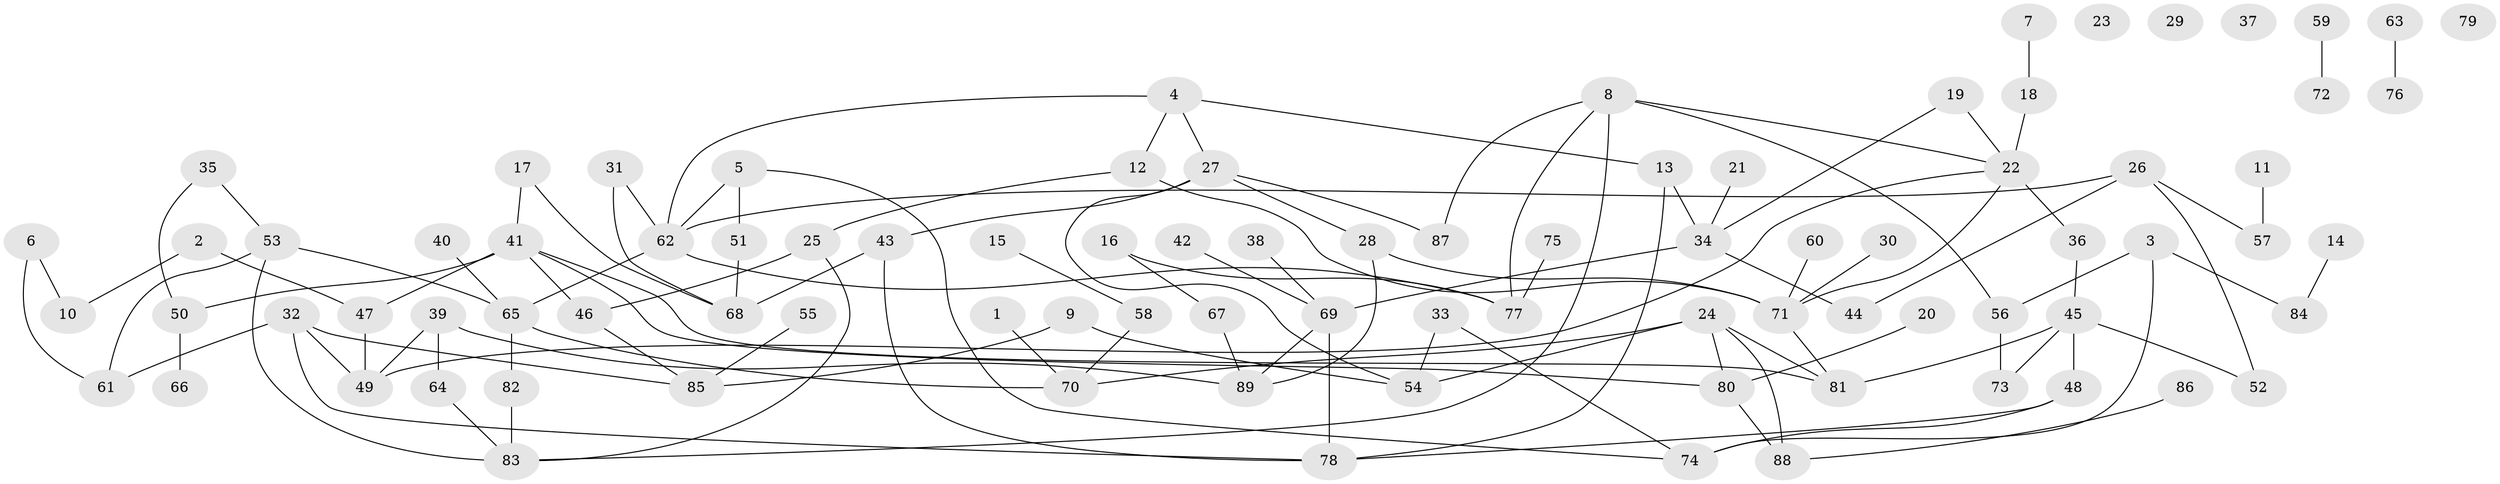 // coarse degree distribution, {1: 0.38461538461538464, 2: 0.15384615384615385, 0: 0.23076923076923078, 3: 0.038461538461538464, 4: 0.07692307692307693, 5: 0.038461538461538464, 11: 0.038461538461538464, 7: 0.038461538461538464}
// Generated by graph-tools (version 1.1) at 2025/44/03/04/25 21:44:16]
// undirected, 89 vertices, 118 edges
graph export_dot {
graph [start="1"]
  node [color=gray90,style=filled];
  1;
  2;
  3;
  4;
  5;
  6;
  7;
  8;
  9;
  10;
  11;
  12;
  13;
  14;
  15;
  16;
  17;
  18;
  19;
  20;
  21;
  22;
  23;
  24;
  25;
  26;
  27;
  28;
  29;
  30;
  31;
  32;
  33;
  34;
  35;
  36;
  37;
  38;
  39;
  40;
  41;
  42;
  43;
  44;
  45;
  46;
  47;
  48;
  49;
  50;
  51;
  52;
  53;
  54;
  55;
  56;
  57;
  58;
  59;
  60;
  61;
  62;
  63;
  64;
  65;
  66;
  67;
  68;
  69;
  70;
  71;
  72;
  73;
  74;
  75;
  76;
  77;
  78;
  79;
  80;
  81;
  82;
  83;
  84;
  85;
  86;
  87;
  88;
  89;
  1 -- 70;
  2 -- 10;
  2 -- 47;
  3 -- 56;
  3 -- 74;
  3 -- 84;
  4 -- 12;
  4 -- 13;
  4 -- 27;
  4 -- 62;
  5 -- 51;
  5 -- 62;
  5 -- 74;
  6 -- 10;
  6 -- 61;
  7 -- 18;
  8 -- 22;
  8 -- 56;
  8 -- 77;
  8 -- 83;
  8 -- 87;
  9 -- 54;
  9 -- 85;
  11 -- 57;
  12 -- 25;
  12 -- 71;
  13 -- 34;
  13 -- 78;
  14 -- 84;
  15 -- 58;
  16 -- 67;
  16 -- 77;
  17 -- 41;
  17 -- 68;
  18 -- 22;
  19 -- 22;
  19 -- 34;
  20 -- 80;
  21 -- 34;
  22 -- 36;
  22 -- 49;
  22 -- 71;
  24 -- 54;
  24 -- 70;
  24 -- 80;
  24 -- 81;
  24 -- 88;
  25 -- 46;
  25 -- 83;
  26 -- 44;
  26 -- 52;
  26 -- 57;
  26 -- 62;
  27 -- 28;
  27 -- 43;
  27 -- 54;
  27 -- 87;
  28 -- 71;
  28 -- 89;
  30 -- 71;
  31 -- 62;
  31 -- 68;
  32 -- 49;
  32 -- 61;
  32 -- 78;
  32 -- 85;
  33 -- 54;
  33 -- 74;
  34 -- 44;
  34 -- 69;
  35 -- 50;
  35 -- 53;
  36 -- 45;
  38 -- 69;
  39 -- 49;
  39 -- 64;
  39 -- 89;
  40 -- 65;
  41 -- 46;
  41 -- 47;
  41 -- 50;
  41 -- 80;
  41 -- 81;
  42 -- 69;
  43 -- 68;
  43 -- 78;
  45 -- 48;
  45 -- 52;
  45 -- 73;
  45 -- 81;
  46 -- 85;
  47 -- 49;
  48 -- 74;
  48 -- 78;
  50 -- 66;
  51 -- 68;
  53 -- 61;
  53 -- 65;
  53 -- 83;
  55 -- 85;
  56 -- 73;
  58 -- 70;
  59 -- 72;
  60 -- 71;
  62 -- 65;
  62 -- 77;
  63 -- 76;
  64 -- 83;
  65 -- 70;
  65 -- 82;
  67 -- 89;
  69 -- 78;
  69 -- 89;
  71 -- 81;
  75 -- 77;
  80 -- 88;
  82 -- 83;
  86 -- 88;
}
